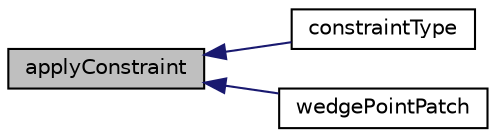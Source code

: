 digraph "applyConstraint"
{
  bgcolor="transparent";
  edge [fontname="Helvetica",fontsize="10",labelfontname="Helvetica",labelfontsize="10"];
  node [fontname="Helvetica",fontsize="10",shape=record];
  rankdir="LR";
  Node1 [label="applyConstraint",height=0.2,width=0.4,color="black", fillcolor="grey75", style="filled", fontcolor="black"];
  Node1 -> Node2 [dir="back",color="midnightblue",fontsize="10",style="solid",fontname="Helvetica"];
  Node2 [label="constraintType",height=0.2,width=0.4,color="black",URL="$a02971.html#aff64e9510b9682c7d1a85746a8ff92dd",tooltip="Return the constraint type this pointPatch implements. "];
  Node1 -> Node3 [dir="back",color="midnightblue",fontsize="10",style="solid",fontname="Helvetica"];
  Node3 [label="wedgePointPatch",height=0.2,width=0.4,color="black",URL="$a02971.html#af7cbbc04f463d2d462f18286343c02b4",tooltip="Construct from polyPatch. "];
}
